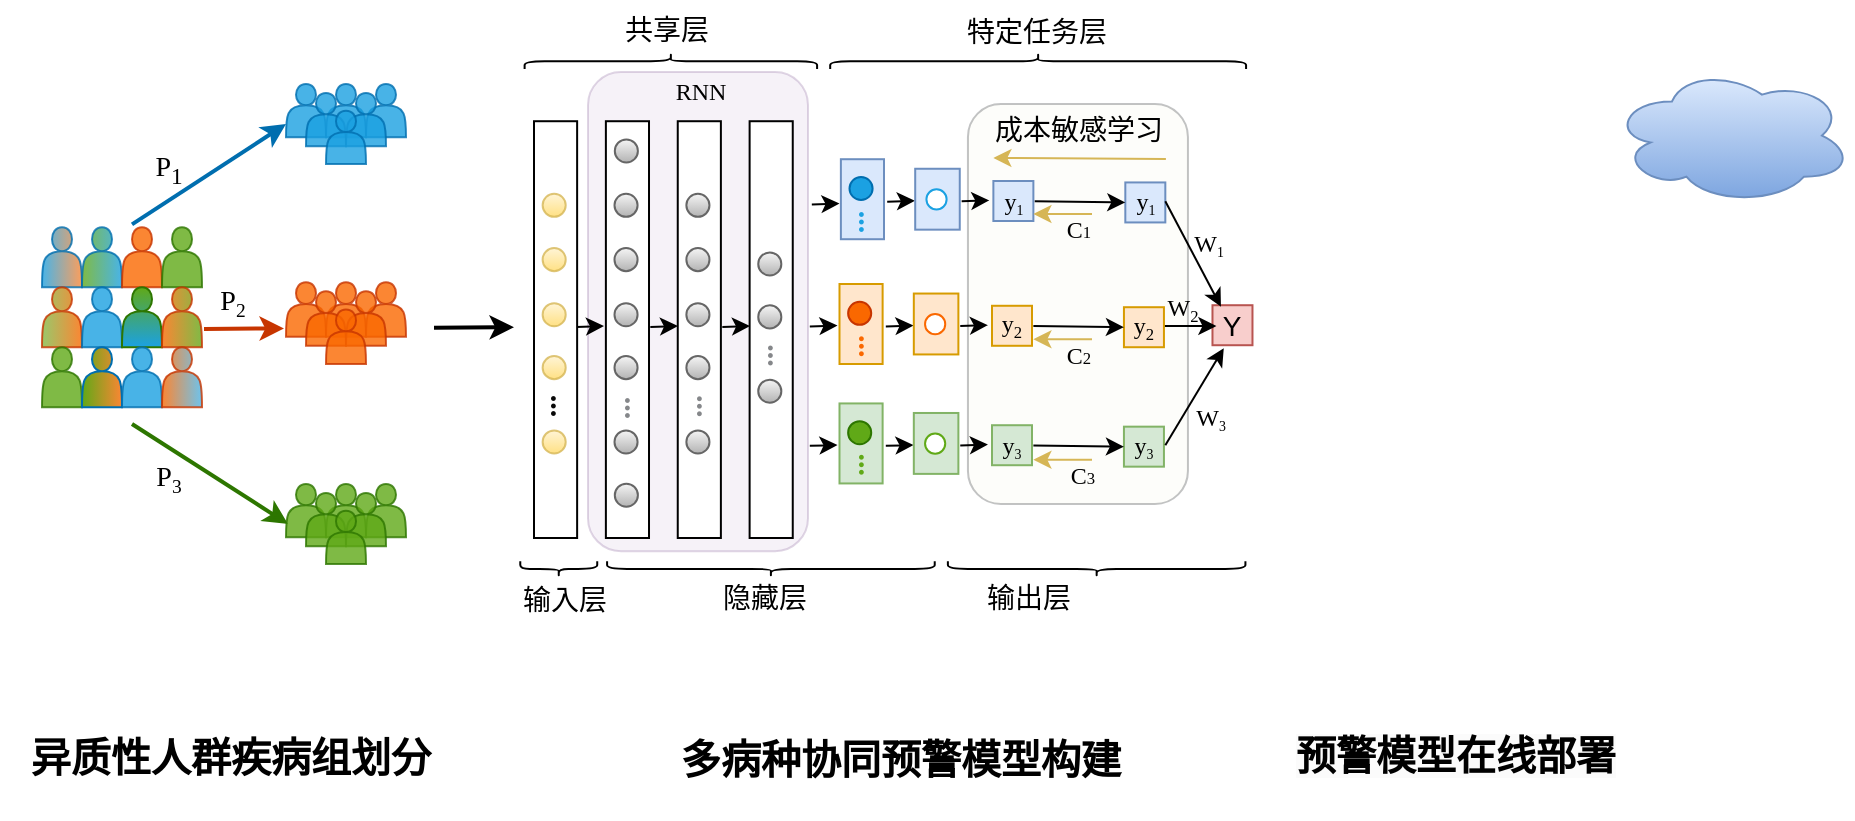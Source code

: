 <mxfile version="24.7.10">
  <diagram name="第 1 页" id="YTj-ouMBXCMW4iAn0mXQ">
    <mxGraphModel dx="1006" dy="709" grid="1" gridSize="10" guides="1" tooltips="1" connect="1" arrows="1" fold="1" page="1" pageScale="1" pageWidth="1169" pageHeight="827" math="0" shadow="0">
      <root>
        <mxCell id="0" />
        <mxCell id="1" parent="0" />
        <mxCell id="hWDj6rnSfcaq-5pzCuS0-516" value="" style="rounded=1;whiteSpace=wrap;html=1;gradientDirection=radial;opacity=30;fillStyle=solid;container=0;fillColor=#f9f7ed;strokeColor=#36393d;" vertex="1" parent="1">
          <mxGeometry x="537.97" y="210" width="110" height="200" as="geometry" />
        </mxCell>
        <mxCell id="hWDj6rnSfcaq-5pzCuS0-5" value="" style="rounded=1;whiteSpace=wrap;html=1;gradientDirection=radial;opacity=30;fillStyle=solid;fillColor=#e1d5e7;strokeColor=#9673a6;container=0;" vertex="1" parent="1">
          <mxGeometry x="348" y="194" width="110" height="239.61" as="geometry" />
        </mxCell>
        <mxCell id="hWDj6rnSfcaq-5pzCuS0-7" value="&lt;font face=&quot;宋体&quot;&gt;&lt;span style=&quot;font-size: 20px;&quot;&gt;&lt;b&gt;异质性人群疾病组划分&lt;/b&gt;&lt;/span&gt;&lt;/font&gt;" style="text;html=1;align=center;verticalAlign=middle;resizable=0;points=[];autosize=1;strokeColor=none;fillColor=none;" vertex="1" parent="1">
          <mxGeometry x="54" y="516" width="230" height="40" as="geometry" />
        </mxCell>
        <mxCell id="hWDj6rnSfcaq-5pzCuS0-9" value="&lt;font face=&quot;宋体&quot;&gt;&lt;span style=&quot;font-size: 20px;&quot;&gt;&lt;b&gt;多病种协同预警模型构建&lt;/b&gt;&lt;/span&gt;&lt;/font&gt;" style="text;html=1;align=center;verticalAlign=middle;resizable=0;points=[];autosize=1;strokeColor=none;fillColor=none;" vertex="1" parent="1">
          <mxGeometry x="378.5" y="516.84" width="250" height="40" as="geometry" />
        </mxCell>
        <mxCell id="hWDj6rnSfcaq-5pzCuS0-82" value="&lt;span style=&quot;font-size: 14px;&quot;&gt;&lt;font face=&quot;宋体&quot;&gt;输入层&lt;/font&gt;&lt;/span&gt;" style="text;html=1;align=center;verticalAlign=middle;resizable=0;points=[];autosize=1;strokeColor=none;fillColor=none;container=0;" vertex="1" parent="1">
          <mxGeometry x="301" y="443.39" width="70" height="30" as="geometry" />
        </mxCell>
        <mxCell id="hWDj6rnSfcaq-5pzCuS0-83" value="&lt;font face=&quot;宋体&quot; style=&quot;font-size: 14px;&quot;&gt;隐藏层&lt;/font&gt;" style="text;html=1;align=center;verticalAlign=middle;resizable=0;points=[];autosize=1;strokeColor=none;fillColor=none;container=0;" vertex="1" parent="1">
          <mxGeometry x="401" y="443.39" width="70" height="30" as="geometry" />
        </mxCell>
        <mxCell id="hWDj6rnSfcaq-5pzCuS0-84" value="&lt;font face=&quot;宋体&quot; style=&quot;font-size: 14px;&quot;&gt;输出层&lt;/font&gt;" style="text;html=1;align=center;verticalAlign=middle;resizable=0;points=[];autosize=1;strokeColor=none;fillColor=none;container=0;" vertex="1" parent="1">
          <mxGeometry x="533.12" y="442.61" width="70" height="30" as="geometry" />
        </mxCell>
        <mxCell id="hWDj6rnSfcaq-5pzCuS0-85" value="" style="shape=curlyBracket;whiteSpace=wrap;html=1;rounded=1;flipH=1;labelPosition=right;verticalLabelPosition=middle;align=left;verticalAlign=middle;rotation=90;container=0;" vertex="1" parent="1">
          <mxGeometry x="329.53" y="423.21" width="7.69" height="38.48" as="geometry" />
        </mxCell>
        <mxCell id="hWDj6rnSfcaq-5pzCuS0-86" value="" style="shape=curlyBracket;whiteSpace=wrap;html=1;rounded=1;flipH=1;labelPosition=right;verticalLabelPosition=middle;align=left;verticalAlign=middle;rotation=90;container=0;" vertex="1" parent="1">
          <mxGeometry x="435.61" y="360.53" width="7.69" height="163.82" as="geometry" />
        </mxCell>
        <mxCell id="hWDj6rnSfcaq-5pzCuS0-87" value="" style="shape=curlyBracket;whiteSpace=wrap;html=1;rounded=1;flipH=1;labelPosition=right;verticalLabelPosition=middle;align=left;verticalAlign=middle;rotation=90;container=0;" vertex="1" parent="1">
          <mxGeometry x="598.48" y="368.07" width="7.69" height="148.77" as="geometry" />
        </mxCell>
        <mxCell id="hWDj6rnSfcaq-5pzCuS0-88" value="" style="shape=curlyBracket;whiteSpace=wrap;html=1;rounded=1;flipH=1;labelPosition=right;verticalLabelPosition=middle;align=left;verticalAlign=middle;rotation=-90;container=0;" vertex="1" parent="1">
          <mxGeometry x="385.58" y="115.49" width="7.69" height="146.24" as="geometry" />
        </mxCell>
        <mxCell id="hWDj6rnSfcaq-5pzCuS0-89" value="&lt;font face=&quot;宋体&quot; style=&quot;font-size: 14px;&quot;&gt;共享层&lt;/font&gt;" style="text;html=1;align=center;verticalAlign=middle;resizable=0;points=[];autosize=1;strokeColor=none;fillColor=none;container=0;" vertex="1" parent="1">
          <mxGeometry x="352.15" y="158.61" width="70" height="30" as="geometry" />
        </mxCell>
        <mxCell id="hWDj6rnSfcaq-5pzCuS0-90" value="" style="shape=curlyBracket;whiteSpace=wrap;html=1;rounded=1;flipH=1;labelPosition=right;verticalLabelPosition=middle;align=left;verticalAlign=middle;rotation=-90;container=0;" vertex="1" parent="1">
          <mxGeometry x="569.22" y="84.64" width="7.69" height="207.94" as="geometry" />
        </mxCell>
        <mxCell id="hWDj6rnSfcaq-5pzCuS0-91" value="&lt;span style=&quot;font-size: 14px;&quot;&gt;&lt;font face=&quot;宋体&quot;&gt;特定任务层&lt;/font&gt;&lt;/span&gt;" style="text;html=1;align=center;verticalAlign=middle;resizable=0;points=[];autosize=1;strokeColor=none;fillColor=none;container=0;" vertex="1" parent="1">
          <mxGeometry x="527" y="158.61" width="90" height="30" as="geometry" />
        </mxCell>
        <mxCell id="hWDj6rnSfcaq-5pzCuS0-92" value="" style="endArrow=classic;html=1;rounded=0;" edge="1" parent="1">
          <mxGeometry width="50" height="50" relative="1" as="geometry">
            <mxPoint x="379.16" y="321.44" as="sourcePoint" />
            <mxPoint x="393" y="321" as="targetPoint" />
          </mxGeometry>
        </mxCell>
        <mxCell id="hWDj6rnSfcaq-5pzCuS0-93" value="" style="endArrow=classic;html=1;rounded=0;" edge="1" parent="1">
          <mxGeometry width="50" height="50" relative="1" as="geometry">
            <mxPoint x="415.16" y="321.44" as="sourcePoint" />
            <mxPoint x="429" y="321" as="targetPoint" />
          </mxGeometry>
        </mxCell>
        <mxCell id="hWDj6rnSfcaq-5pzCuS0-94" value="" style="endArrow=classic;html=1;rounded=0;" edge="1" parent="1">
          <mxGeometry width="50" height="50" relative="1" as="geometry">
            <mxPoint x="458.91" y="321.21" as="sourcePoint" />
            <mxPoint x="472.75" y="320.77" as="targetPoint" />
          </mxGeometry>
        </mxCell>
        <mxCell id="hWDj6rnSfcaq-5pzCuS0-95" value="" style="endArrow=classic;html=1;rounded=0;" edge="1" parent="1">
          <mxGeometry width="50" height="50" relative="1" as="geometry">
            <mxPoint x="496.91" y="321.21" as="sourcePoint" />
            <mxPoint x="510.75" y="320.77" as="targetPoint" />
          </mxGeometry>
        </mxCell>
        <mxCell id="hWDj6rnSfcaq-5pzCuS0-96" value="" style="endArrow=classic;html=1;rounded=0;fontStyle=1" edge="1" parent="1">
          <mxGeometry width="50" height="50" relative="1" as="geometry">
            <mxPoint x="534.13" y="321.02" as="sourcePoint" />
            <mxPoint x="547.97" y="320.58" as="targetPoint" />
          </mxGeometry>
        </mxCell>
        <mxCell id="hWDj6rnSfcaq-5pzCuS0-97" value="Y" style="rounded=0;whiteSpace=wrap;html=1;fillColor=#f8cecc;strokeColor=#b85450;fontSize=14;container=0;" vertex="1" parent="1">
          <mxGeometry x="660.24" y="310.61" width="20" height="20" as="geometry" />
        </mxCell>
        <mxCell id="hWDj6rnSfcaq-5pzCuS0-98" style="edgeStyle=orthogonalEdgeStyle;rounded=0;orthogonalLoop=1;jettySize=auto;html=1;exitX=1;exitY=0.5;exitDx=0;exitDy=0;entryX=0;entryY=0.5;entryDx=0;entryDy=0;" edge="1" parent="1">
          <mxGeometry relative="1" as="geometry">
            <mxPoint x="632.97" y="320.993" as="sourcePoint" />
            <mxPoint x="662.24" y="321.61" as="targetPoint" />
          </mxGeometry>
        </mxCell>
        <mxCell id="hWDj6rnSfcaq-5pzCuS0-99" value="&lt;font face=&quot;Times New Roman&quot;&gt;W&lt;span style=&quot;font-size: 10px;&quot;&gt;&lt;sub&gt;2&lt;/sub&gt;&lt;/span&gt;&lt;/font&gt;" style="text;html=1;align=center;verticalAlign=middle;resizable=0;points=[];autosize=1;strokeColor=none;fillColor=none;container=0;" vertex="1" parent="1">
          <mxGeometry x="625.24" y="297.61" width="40" height="30" as="geometry" />
        </mxCell>
        <mxCell id="hWDj6rnSfcaq-5pzCuS0-100" value="" style="shape=actor;whiteSpace=wrap;html=1;fillColor=#1ba1e2;strokeColor=#006EAF;fontColor=#ffffff;opacity=80;gradientColor=#fb8633;gradientDirection=east;" vertex="1" parent="1">
          <mxGeometry x="75" y="271.61" width="20" height="30" as="geometry" />
        </mxCell>
        <mxCell id="hWDj6rnSfcaq-5pzCuS0-101" value="" style="shape=actor;whiteSpace=wrap;html=1;fillColor=#fa6800;strokeColor=#C73500;fontColor=#000000;opacity=80;gradientColor=#80ba45;gradientDirection=west;" vertex="1" parent="1">
          <mxGeometry x="75" y="301.61" width="20" height="30" as="geometry" />
        </mxCell>
        <mxCell id="hWDj6rnSfcaq-5pzCuS0-102" value="" style="shape=actor;whiteSpace=wrap;html=1;fillColor=#60a917;strokeColor=#2D7600;fontColor=#ffffff;opacity=80;" vertex="1" parent="1">
          <mxGeometry x="75" y="331.61" width="20" height="30" as="geometry" />
        </mxCell>
        <mxCell id="hWDj6rnSfcaq-5pzCuS0-103" value="" style="shape=actor;whiteSpace=wrap;html=1;fillColor=#60a917;strokeColor=#006EAF;fontColor=#ffffff;opacity=80;gradientColor=#1ba1e2;gradientDirection=east;" vertex="1" parent="1">
          <mxGeometry x="95" y="271.61" width="20" height="30" as="geometry" />
        </mxCell>
        <mxCell id="hWDj6rnSfcaq-5pzCuS0-104" value="" style="shape=actor;whiteSpace=wrap;html=1;fillColor=#fa6800;strokeColor=#C73500;fontColor=#000000;opacity=80;" vertex="1" parent="1">
          <mxGeometry x="115" y="271.61" width="20" height="30" as="geometry" />
        </mxCell>
        <mxCell id="hWDj6rnSfcaq-5pzCuS0-105" value="" style="shape=actor;whiteSpace=wrap;html=1;fillColor=#1ba1e2;strokeColor=#006EAF;fontColor=#ffffff;opacity=80;" vertex="1" parent="1">
          <mxGeometry x="95" y="301.61" width="20" height="30" as="geometry" />
        </mxCell>
        <mxCell id="hWDj6rnSfcaq-5pzCuS0-106" value="" style="shape=actor;whiteSpace=wrap;html=1;fillColor=#60a917;strokeColor=#2D7600;fontColor=#ffffff;gradientColor=#1ba1e2;" vertex="1" parent="1">
          <mxGeometry x="115" y="301.61" width="20" height="30" as="geometry" />
        </mxCell>
        <mxCell id="hWDj6rnSfcaq-5pzCuS0-107" value="" style="shape=actor;whiteSpace=wrap;html=1;fillColor=#fb8633;strokeColor=#006EAF;fontColor=#ffffff;gradientColor=#60a917;gradientDirection=west;" vertex="1" parent="1">
          <mxGeometry x="95" y="331.61" width="20" height="30" as="geometry" />
        </mxCell>
        <mxCell id="hWDj6rnSfcaq-5pzCuS0-108" value="" style="shape=actor;whiteSpace=wrap;html=1;fillColor=#1ba1e2;strokeColor=#006EAF;fontColor=#ffffff;opacity=80;" vertex="1" parent="1">
          <mxGeometry x="115" y="331.61" width="20" height="30" as="geometry" />
        </mxCell>
        <mxCell id="hWDj6rnSfcaq-5pzCuS0-109" value="" style="shape=actor;whiteSpace=wrap;html=1;fillColor=#60a917;strokeColor=#2D7600;fontColor=#ffffff;opacity=80;" vertex="1" parent="1">
          <mxGeometry x="135" y="271.61" width="20" height="30" as="geometry" />
        </mxCell>
        <mxCell id="hWDj6rnSfcaq-5pzCuS0-110" value="" style="shape=actor;whiteSpace=wrap;html=1;fillColor=#fa6800;strokeColor=#C73500;fontColor=#000000;opacity=80;gradientColor=#60a917;gradientDirection=east;" vertex="1" parent="1">
          <mxGeometry x="135" y="301.61" width="20" height="30" as="geometry" />
        </mxCell>
        <mxCell id="hWDj6rnSfcaq-5pzCuS0-111" value="" style="shape=actor;whiteSpace=wrap;html=1;fillColor=#fa6800;strokeColor=#C73500;fontColor=#000000;opacity=80;gradientColor=#49b4e8;gradientDirection=east;" vertex="1" parent="1">
          <mxGeometry x="135" y="331.61" width="20" height="30" as="geometry" />
        </mxCell>
        <mxCell id="hWDj6rnSfcaq-5pzCuS0-112" value="" style="endArrow=classic;html=1;rounded=0;fillColor=#1ba1e2;strokeColor=#006EAF;strokeWidth=2;entryX=0;entryY=0.75;entryDx=0;entryDy=0;" edge="1" parent="1" target="hWDj6rnSfcaq-5pzCuS0-122">
          <mxGeometry width="50" height="50" relative="1" as="geometry">
            <mxPoint x="120" y="270.22" as="sourcePoint" />
            <mxPoint x="180" y="232.61" as="targetPoint" />
          </mxGeometry>
        </mxCell>
        <mxCell id="hWDj6rnSfcaq-5pzCuS0-113" value="" style="endArrow=classic;html=1;rounded=0;fillColor=#60a917;strokeColor=#2D7600;strokeWidth=2;fontSize=14;" edge="1" parent="1">
          <mxGeometry width="50" height="50" relative="1" as="geometry">
            <mxPoint x="120" y="370" as="sourcePoint" />
            <mxPoint x="198" y="420" as="targetPoint" />
          </mxGeometry>
        </mxCell>
        <mxCell id="hWDj6rnSfcaq-5pzCuS0-114" value="" style="group" vertex="1" connectable="0" parent="1">
          <mxGeometry x="197" y="299.11" width="60" height="40.89" as="geometry" />
        </mxCell>
        <mxCell id="hWDj6rnSfcaq-5pzCuS0-115" value="" style="shape=actor;whiteSpace=wrap;html=1;fillColor=#fa6800;strokeColor=#C73500;fontColor=#000000;opacity=80;" vertex="1" parent="hWDj6rnSfcaq-5pzCuS0-114">
          <mxGeometry width="20" height="27.26" as="geometry" />
        </mxCell>
        <mxCell id="hWDj6rnSfcaq-5pzCuS0-116" value="" style="shape=actor;whiteSpace=wrap;html=1;fillColor=#fa6800;strokeColor=#C73500;fontColor=#000000;opacity=80;" vertex="1" parent="hWDj6rnSfcaq-5pzCuS0-114">
          <mxGeometry x="20" width="20" height="27.26" as="geometry" />
        </mxCell>
        <mxCell id="hWDj6rnSfcaq-5pzCuS0-117" value="" style="shape=actor;whiteSpace=wrap;html=1;fillColor=#fa6800;strokeColor=#C73500;fontColor=#000000;opacity=80;" vertex="1" parent="hWDj6rnSfcaq-5pzCuS0-114">
          <mxGeometry x="10" y="4.543" width="20" height="27.26" as="geometry" />
        </mxCell>
        <mxCell id="hWDj6rnSfcaq-5pzCuS0-118" value="" style="shape=actor;whiteSpace=wrap;html=1;fillColor=#fa6800;strokeColor=#C73500;fontColor=#000000;opacity=80;" vertex="1" parent="hWDj6rnSfcaq-5pzCuS0-114">
          <mxGeometry x="40" width="20" height="27.26" as="geometry" />
        </mxCell>
        <mxCell id="hWDj6rnSfcaq-5pzCuS0-119" value="" style="shape=actor;whiteSpace=wrap;html=1;fillColor=#fa6800;strokeColor=#C73500;fontColor=#000000;opacity=80;" vertex="1" parent="hWDj6rnSfcaq-5pzCuS0-114">
          <mxGeometry x="30" y="4.543" width="20" height="27.26" as="geometry" />
        </mxCell>
        <mxCell id="hWDj6rnSfcaq-5pzCuS0-120" value="" style="shape=actor;whiteSpace=wrap;html=1;fillColor=#fa6800;strokeColor=#C73500;fontColor=#000000;opacity=80;" vertex="1" parent="hWDj6rnSfcaq-5pzCuS0-114">
          <mxGeometry x="20" y="13.63" width="20" height="27.26" as="geometry" />
        </mxCell>
        <mxCell id="hWDj6rnSfcaq-5pzCuS0-121" value="" style="group" vertex="1" connectable="0" parent="1">
          <mxGeometry x="197" y="200" width="60" height="40" as="geometry" />
        </mxCell>
        <mxCell id="hWDj6rnSfcaq-5pzCuS0-122" value="" style="shape=actor;whiteSpace=wrap;html=1;fillColor=#1ba1e2;strokeColor=#006EAF;fontColor=#ffffff;opacity=80;" vertex="1" parent="hWDj6rnSfcaq-5pzCuS0-121">
          <mxGeometry width="20" height="26.667" as="geometry" />
        </mxCell>
        <mxCell id="hWDj6rnSfcaq-5pzCuS0-123" value="" style="shape=actor;whiteSpace=wrap;html=1;fillColor=#1ba1e2;strokeColor=#006EAF;fontColor=#ffffff;opacity=80;" vertex="1" parent="hWDj6rnSfcaq-5pzCuS0-121">
          <mxGeometry x="20" width="20" height="26.667" as="geometry" />
        </mxCell>
        <mxCell id="hWDj6rnSfcaq-5pzCuS0-124" value="" style="shape=actor;whiteSpace=wrap;html=1;fillColor=#1ba1e2;strokeColor=#006EAF;fontColor=#ffffff;opacity=80;" vertex="1" parent="hWDj6rnSfcaq-5pzCuS0-121">
          <mxGeometry x="10" y="4.444" width="20" height="26.667" as="geometry" />
        </mxCell>
        <mxCell id="hWDj6rnSfcaq-5pzCuS0-125" value="" style="shape=actor;whiteSpace=wrap;html=1;fillColor=#1ba1e2;strokeColor=#006EAF;fontColor=#ffffff;opacity=80;" vertex="1" parent="hWDj6rnSfcaq-5pzCuS0-121">
          <mxGeometry x="40" width="20" height="26.667" as="geometry" />
        </mxCell>
        <mxCell id="hWDj6rnSfcaq-5pzCuS0-126" value="" style="shape=actor;whiteSpace=wrap;html=1;fillColor=#1ba1e2;strokeColor=#006EAF;fontColor=#ffffff;opacity=80;" vertex="1" parent="hWDj6rnSfcaq-5pzCuS0-121">
          <mxGeometry x="30" y="4.444" width="20" height="26.667" as="geometry" />
        </mxCell>
        <mxCell id="hWDj6rnSfcaq-5pzCuS0-127" value="" style="shape=actor;whiteSpace=wrap;html=1;fillColor=#1ba1e2;strokeColor=#006EAF;fontColor=#ffffff;opacity=80;" vertex="1" parent="hWDj6rnSfcaq-5pzCuS0-121">
          <mxGeometry x="20" y="13.333" width="20" height="26.667" as="geometry" />
        </mxCell>
        <mxCell id="hWDj6rnSfcaq-5pzCuS0-128" value="" style="group" vertex="1" connectable="0" parent="1">
          <mxGeometry x="197" y="400" width="60" height="40" as="geometry" />
        </mxCell>
        <mxCell id="hWDj6rnSfcaq-5pzCuS0-129" value="" style="shape=actor;whiteSpace=wrap;html=1;fillColor=#60a917;strokeColor=#2D7600;fontColor=#ffffff;opacity=80;" vertex="1" parent="hWDj6rnSfcaq-5pzCuS0-128">
          <mxGeometry width="20" height="26.667" as="geometry" />
        </mxCell>
        <mxCell id="hWDj6rnSfcaq-5pzCuS0-130" value="" style="shape=actor;whiteSpace=wrap;html=1;fillColor=#60a917;strokeColor=#2D7600;fontColor=#ffffff;opacity=80;" vertex="1" parent="hWDj6rnSfcaq-5pzCuS0-128">
          <mxGeometry x="20" width="20" height="26.667" as="geometry" />
        </mxCell>
        <mxCell id="hWDj6rnSfcaq-5pzCuS0-131" value="" style="shape=actor;whiteSpace=wrap;html=1;fillColor=#60a917;strokeColor=#2D7600;fontColor=#ffffff;opacity=80;" vertex="1" parent="hWDj6rnSfcaq-5pzCuS0-128">
          <mxGeometry x="10" y="4.444" width="20" height="26.667" as="geometry" />
        </mxCell>
        <mxCell id="hWDj6rnSfcaq-5pzCuS0-132" value="" style="shape=actor;whiteSpace=wrap;html=1;fillColor=#60a917;strokeColor=#2D7600;fontColor=#ffffff;opacity=80;" vertex="1" parent="hWDj6rnSfcaq-5pzCuS0-128">
          <mxGeometry x="40" width="20" height="26.667" as="geometry" />
        </mxCell>
        <mxCell id="hWDj6rnSfcaq-5pzCuS0-133" value="" style="shape=actor;whiteSpace=wrap;html=1;fillColor=#60a917;strokeColor=#2D7600;fontColor=#ffffff;opacity=80;" vertex="1" parent="hWDj6rnSfcaq-5pzCuS0-128">
          <mxGeometry x="30" y="4.444" width="20" height="26.667" as="geometry" />
        </mxCell>
        <mxCell id="hWDj6rnSfcaq-5pzCuS0-134" value="" style="shape=actor;whiteSpace=wrap;html=1;fillColor=#60a917;strokeColor=#2D7600;fontColor=#ffffff;opacity=80;" vertex="1" parent="hWDj6rnSfcaq-5pzCuS0-128">
          <mxGeometry x="20" y="13.333" width="20" height="26.667" as="geometry" />
        </mxCell>
        <mxCell id="hWDj6rnSfcaq-5pzCuS0-135" value="" style="rounded=0;whiteSpace=wrap;html=1;container=0;" vertex="1" parent="1">
          <mxGeometry x="356.938" y="218.61" width="21.563" height="208.39" as="geometry" />
        </mxCell>
        <mxCell id="hWDj6rnSfcaq-5pzCuS0-136" value="" style="ellipse;whiteSpace=wrap;html=1;aspect=fixed;fillColor=#f5f5f5;strokeColor=#666666;container=0;gradientColor=#b3b3b3;" vertex="1" parent="1">
          <mxGeometry x="361.25" y="254.87" width="11.543" height="11.543" as="geometry" />
        </mxCell>
        <mxCell id="hWDj6rnSfcaq-5pzCuS0-137" value="" style="ellipse;whiteSpace=wrap;html=1;aspect=fixed;fillColor=#f5f5f5;strokeColor=#666666;container=0;gradientColor=#b3b3b3;" vertex="1" parent="1">
          <mxGeometry x="361.25" y="282.051" width="11.543" height="11.543" as="geometry" />
        </mxCell>
        <mxCell id="hWDj6rnSfcaq-5pzCuS0-138" value="" style="ellipse;whiteSpace=wrap;html=1;aspect=fixed;fillColor=#f5f5f5;strokeColor=#666666;container=0;gradientColor=#b3b3b3;" vertex="1" parent="1">
          <mxGeometry x="361.25" y="309.586" width="11.543" height="11.543" as="geometry" />
        </mxCell>
        <mxCell id="hWDj6rnSfcaq-5pzCuS0-139" value="" style="ellipse;whiteSpace=wrap;html=1;aspect=fixed;fillColor=#f5f5f5;strokeColor=#666666;container=0;gradientColor=#b3b3b3;" vertex="1" parent="1">
          <mxGeometry x="361.25" y="336.042" width="11.543" height="11.543" as="geometry" />
        </mxCell>
        <mxCell id="hWDj6rnSfcaq-5pzCuS0-140" value="" style="ellipse;whiteSpace=wrap;html=1;aspect=fixed;fillColor=#f5f5f5;strokeColor=#666666;container=0;gradientColor=#b3b3b3;" vertex="1" parent="1">
          <mxGeometry x="361.25" y="373.19" width="11.543" height="11.543" as="geometry" />
        </mxCell>
        <mxCell id="hWDj6rnSfcaq-5pzCuS0-141" value="&lt;b&gt;&lt;font color=&quot;#85878a&quot; style=&quot;font-size: 15px;&quot; face=&quot;Times New Roman&quot;&gt;...&lt;/font&gt;&lt;/b&gt;" style="text;html=1;align=center;verticalAlign=middle;resizable=0;points=[];autosize=1;strokeColor=none;fillColor=none;rotation=90;container=0;" vertex="1" parent="1">
          <mxGeometry x="357.531" y="346.08" width="30" height="30" as="geometry" />
        </mxCell>
        <mxCell id="hWDj6rnSfcaq-5pzCuS0-142" value="" style="ellipse;whiteSpace=wrap;html=1;aspect=fixed;fillColor=#f5f5f5;strokeColor=#666666;container=0;gradientColor=#b3b3b3;" vertex="1" parent="1">
          <mxGeometry x="361.401" y="399.819" width="11.543" height="11.543" as="geometry" />
        </mxCell>
        <mxCell id="hWDj6rnSfcaq-5pzCuS0-143" value="" style="ellipse;whiteSpace=wrap;html=1;aspect=fixed;fillColor=#f5f5f5;strokeColor=#666666;container=0;gradientColor=#b3b3b3;" vertex="1" parent="1">
          <mxGeometry x="361.401" y="227.689" width="11.543" height="11.543" as="geometry" />
        </mxCell>
        <mxCell id="hWDj6rnSfcaq-5pzCuS0-144" value="" style="rounded=0;whiteSpace=wrap;html=1;container=0;" vertex="1" parent="1">
          <mxGeometry x="392.875" y="218.61" width="21.563" height="208.39" as="geometry" />
        </mxCell>
        <mxCell id="hWDj6rnSfcaq-5pzCuS0-145" value="" style="ellipse;whiteSpace=wrap;html=1;aspect=fixed;fillColor=#f5f5f5;strokeColor=#666666;container=0;gradientColor=#b3b3b3;" vertex="1" parent="1">
          <mxGeometry x="397.188" y="254.87" width="11.543" height="11.543" as="geometry" />
        </mxCell>
        <mxCell id="hWDj6rnSfcaq-5pzCuS0-146" value="" style="ellipse;whiteSpace=wrap;html=1;aspect=fixed;fillColor=#f5f5f5;strokeColor=#666666;container=0;gradientColor=#b3b3b3;" vertex="1" parent="1">
          <mxGeometry x="397.188" y="282.051" width="11.543" height="11.543" as="geometry" />
        </mxCell>
        <mxCell id="hWDj6rnSfcaq-5pzCuS0-147" value="" style="ellipse;whiteSpace=wrap;html=1;aspect=fixed;fillColor=#f5f5f5;strokeColor=#666666;container=0;gradientColor=#b3b3b3;" vertex="1" parent="1">
          <mxGeometry x="397.188" y="309.586" width="11.543" height="11.543" as="geometry" />
        </mxCell>
        <mxCell id="hWDj6rnSfcaq-5pzCuS0-148" value="" style="ellipse;whiteSpace=wrap;html=1;aspect=fixed;fillColor=#f5f5f5;strokeColor=#666666;container=0;gradientColor=#b3b3b3;" vertex="1" parent="1">
          <mxGeometry x="397.188" y="336.042" width="11.543" height="11.543" as="geometry" />
        </mxCell>
        <mxCell id="hWDj6rnSfcaq-5pzCuS0-149" value="" style="ellipse;whiteSpace=wrap;html=1;aspect=fixed;fillColor=#f5f5f5;strokeColor=#666666;container=0;gradientColor=#b3b3b3;" vertex="1" parent="1">
          <mxGeometry x="397.188" y="373.19" width="11.543" height="11.543" as="geometry" />
        </mxCell>
        <mxCell id="hWDj6rnSfcaq-5pzCuS0-150" value="&lt;b&gt;&lt;font color=&quot;#85878a&quot; style=&quot;font-size: 15px;&quot; face=&quot;Times New Roman&quot;&gt;...&lt;/font&gt;&lt;/b&gt;" style="text;html=1;align=center;verticalAlign=middle;resizable=0;points=[];autosize=1;strokeColor=none;fillColor=none;rotation=90;container=0;" vertex="1" parent="1">
          <mxGeometry x="393.469" y="346.08" width="30" height="30" as="geometry" />
        </mxCell>
        <mxCell id="hWDj6rnSfcaq-5pzCuS0-151" value="" style="rounded=0;whiteSpace=wrap;html=1;container=0;" vertex="1" parent="1">
          <mxGeometry x="428.812" y="218.61" width="21.563" height="208.39" as="geometry" />
        </mxCell>
        <mxCell id="hWDj6rnSfcaq-5pzCuS0-152" value="" style="ellipse;whiteSpace=wrap;html=1;aspect=fixed;fillColor=#f5f5f5;strokeColor=#666666;container=0;gradientColor=#b3b3b3;" vertex="1" parent="1">
          <mxGeometry x="433.125" y="284.217" width="11.543" height="11.543" as="geometry" />
        </mxCell>
        <mxCell id="hWDj6rnSfcaq-5pzCuS0-153" value="" style="ellipse;whiteSpace=wrap;html=1;aspect=fixed;fillColor=#f5f5f5;strokeColor=#666666;container=0;gradientColor=#b3b3b3;" vertex="1" parent="1">
          <mxGeometry x="433.125" y="310.673" width="11.543" height="11.543" as="geometry" />
        </mxCell>
        <mxCell id="hWDj6rnSfcaq-5pzCuS0-154" value="" style="ellipse;whiteSpace=wrap;html=1;aspect=fixed;fillColor=#f5f5f5;strokeColor=#666666;container=0;gradientColor=#b3b3b3;" vertex="1" parent="1">
          <mxGeometry x="433.125" y="347.821" width="11.543" height="11.543" as="geometry" />
        </mxCell>
        <mxCell id="hWDj6rnSfcaq-5pzCuS0-155" value="&lt;b&gt;&lt;font color=&quot;#85878a&quot; style=&quot;font-size: 15px;&quot; face=&quot;Times New Roman&quot;&gt;...&lt;/font&gt;&lt;/b&gt;" style="text;html=1;align=center;verticalAlign=middle;resizable=0;points=[];autosize=1;strokeColor=none;fillColor=none;rotation=90;container=0;" vertex="1" parent="1">
          <mxGeometry x="429.406" y="320.711" width="30" height="30" as="geometry" />
        </mxCell>
        <mxCell id="hWDj6rnSfcaq-5pzCuS0-156" value="" style="endArrow=classic;html=1;rounded=0;" edge="1" parent="1">
          <mxGeometry width="50" height="50" relative="1" as="geometry">
            <mxPoint x="342.16" y="321.44" as="sourcePoint" />
            <mxPoint x="356" y="321" as="targetPoint" />
          </mxGeometry>
        </mxCell>
        <mxCell id="hWDj6rnSfcaq-5pzCuS0-157" value="" style="endArrow=classic;html=1;rounded=0;" edge="1" parent="1">
          <mxGeometry width="50" height="50" relative="1" as="geometry">
            <mxPoint x="459.91" y="260.21" as="sourcePoint" />
            <mxPoint x="473.75" y="259.77" as="targetPoint" />
          </mxGeometry>
        </mxCell>
        <mxCell id="hWDj6rnSfcaq-5pzCuS0-158" value="&lt;font face=&quot;Times New Roman&quot;&gt;y&lt;span style=&quot;font-size: 10px;&quot;&gt;&lt;sub&gt;2&lt;/sub&gt;&lt;/span&gt;&lt;/font&gt;" style="rounded=0;whiteSpace=wrap;html=1;fillColor=#ffe6cc;strokeColor=#d79b00;container=0;" vertex="1" parent="1">
          <mxGeometry x="615.97" y="311.61" width="20" height="20" as="geometry" />
        </mxCell>
        <mxCell id="hWDj6rnSfcaq-5pzCuS0-159" value="" style="rounded=0;whiteSpace=wrap;html=1;fillColor=#ffe6cc;strokeColor=#d79b00;container=0;" vertex="1" parent="1">
          <mxGeometry x="473.75" y="300" width="21.56" height="40" as="geometry" />
        </mxCell>
        <mxCell id="hWDj6rnSfcaq-5pzCuS0-160" value="" style="ellipse;whiteSpace=wrap;html=1;aspect=fixed;fillColor=#fa6800;strokeColor=#C73500;fontColor=#000000;container=0;" vertex="1" parent="1">
          <mxGeometry x="478.062" y="308.87" width="11.543" height="11.543" as="geometry" />
        </mxCell>
        <mxCell id="hWDj6rnSfcaq-5pzCuS0-161" value="&lt;b&gt;&lt;font color=&quot;#fa6800&quot; style=&quot;font-size: 15px;&quot; face=&quot;Times New Roman&quot;&gt;...&lt;/font&gt;&lt;/b&gt;" style="text;html=1;align=center;verticalAlign=middle;resizable=0;points=[];autosize=1;strokeColor=none;fillColor=none;rotation=90;container=0;" vertex="1" parent="1">
          <mxGeometry x="474.344" y="315.908" width="30" height="30" as="geometry" />
        </mxCell>
        <mxCell id="hWDj6rnSfcaq-5pzCuS0-162" value="" style="rounded=0;whiteSpace=wrap;html=1;fillColor=#ffe6cc;strokeColor=#d79b00;container=0;" vertex="1" parent="1">
          <mxGeometry x="510.908" y="304.771" width="22.281" height="30.452" as="geometry" />
        </mxCell>
        <mxCell id="hWDj6rnSfcaq-5pzCuS0-163" value="" style="ellipse;whiteSpace=wrap;html=1;aspect=fixed;strokeColor=#fa6800;container=0;" vertex="1" parent="1">
          <mxGeometry x="516.521" y="315.025" width="10.1" height="10.1" as="geometry" />
        </mxCell>
        <mxCell id="hWDj6rnSfcaq-5pzCuS0-164" value="" style="rounded=0;whiteSpace=wrap;html=1;container=0;" vertex="1" parent="1">
          <mxGeometry x="321" y="218.61" width="21.563" height="208.39" as="geometry" />
        </mxCell>
        <mxCell id="hWDj6rnSfcaq-5pzCuS0-165" value="" style="ellipse;whiteSpace=wrap;html=1;aspect=fixed;fillColor=#fff2cc;strokeColor=#d6b656;container=0;gradientColor=#ffd966;opacity=80;" vertex="1" parent="1">
          <mxGeometry x="325.312" y="254.87" width="11.543" height="11.543" as="geometry" />
        </mxCell>
        <mxCell id="hWDj6rnSfcaq-5pzCuS0-166" value="" style="ellipse;whiteSpace=wrap;html=1;aspect=fixed;fillColor=#fff2cc;strokeColor=#d6b656;container=0;gradientColor=#ffd966;opacity=80;" vertex="1" parent="1">
          <mxGeometry x="325.312" y="282.051" width="11.543" height="11.543" as="geometry" />
        </mxCell>
        <mxCell id="hWDj6rnSfcaq-5pzCuS0-167" value="" style="ellipse;whiteSpace=wrap;html=1;aspect=fixed;fillColor=#fff2cc;strokeColor=#d6b656;container=0;gradientColor=#ffd966;opacity=80;" vertex="1" parent="1">
          <mxGeometry x="325.312" y="309.586" width="11.543" height="11.543" as="geometry" />
        </mxCell>
        <mxCell id="hWDj6rnSfcaq-5pzCuS0-168" value="" style="ellipse;whiteSpace=wrap;html=1;aspect=fixed;fillColor=#fff2cc;strokeColor=#d6b656;container=0;gradientColor=#ffd966;opacity=80;" vertex="1" parent="1">
          <mxGeometry x="325.312" y="336.042" width="11.543" height="11.543" as="geometry" />
        </mxCell>
        <mxCell id="hWDj6rnSfcaq-5pzCuS0-169" value="" style="ellipse;whiteSpace=wrap;html=1;aspect=fixed;fillColor=#fff2cc;strokeColor=#d6b656;container=0;gradientColor=#ffd966;opacity=80;" vertex="1" parent="1">
          <mxGeometry x="325.312" y="373.19" width="11.543" height="11.543" as="geometry" />
        </mxCell>
        <mxCell id="hWDj6rnSfcaq-5pzCuS0-170" value="&lt;b&gt;&lt;font color=&quot;#080808&quot; style=&quot;font-size: 15px;&quot; face=&quot;Times New Roman&quot;&gt;...&lt;/font&gt;&lt;/b&gt;" style="text;html=1;align=center;verticalAlign=middle;resizable=0;points=[];autosize=1;strokeColor=none;fillColor=none;rotation=90;container=0;" vertex="1" parent="1">
          <mxGeometry x="320.594" y="345.08" width="30" height="30" as="geometry" />
        </mxCell>
        <mxCell id="hWDj6rnSfcaq-5pzCuS0-171" value="&lt;font face=&quot;Times New Roman&quot;&gt;RNN&lt;/font&gt;" style="text;html=1;align=center;verticalAlign=middle;resizable=0;points=[];autosize=1;strokeColor=none;fillColor=none;" vertex="1" parent="1">
          <mxGeometry x="378.5" y="189" width="50" height="30" as="geometry" />
        </mxCell>
        <mxCell id="hWDj6rnSfcaq-5pzCuS0-175" value="" style="endArrow=classic;html=1;rounded=0;entryX=0;entryY=0.25;entryDx=0;entryDy=0;fillColor=#fa6800;strokeColor=#C73500;strokeWidth=2;" edge="1" parent="1">
          <mxGeometry width="50" height="50" relative="1" as="geometry">
            <mxPoint x="156" y="322.46" as="sourcePoint" />
            <mxPoint x="196" y="322.21" as="targetPoint" />
          </mxGeometry>
        </mxCell>
        <mxCell id="hWDj6rnSfcaq-5pzCuS0-176" value="" style="endArrow=classic;html=1;rounded=0;entryX=0;entryY=0.25;entryDx=0;entryDy=0;strokeWidth=2;" edge="1" parent="1">
          <mxGeometry width="50" height="50" relative="1" as="geometry">
            <mxPoint x="271" y="321.86" as="sourcePoint" />
            <mxPoint x="311" y="321.61" as="targetPoint" />
          </mxGeometry>
        </mxCell>
        <mxCell id="hWDj6rnSfcaq-5pzCuS0-177" value="&lt;font style=&quot;font-size: 14px;&quot; face=&quot;Times New Roman&quot;&gt;P&lt;sub&gt;1&lt;/sub&gt;&lt;/font&gt;" style="text;html=1;align=center;verticalAlign=middle;resizable=0;points=[];autosize=1;strokeColor=none;fillColor=none;" vertex="1" parent="1">
          <mxGeometry x="118" y="228" width="40" height="30" as="geometry" />
        </mxCell>
        <mxCell id="hWDj6rnSfcaq-5pzCuS0-178" value="&lt;font style=&quot;font-size: 14px;&quot; face=&quot;Times New Roman&quot;&gt;P&lt;/font&gt;&lt;font style=&quot;font-size: 11.667px;&quot; face=&quot;Times New Roman&quot;&gt;&lt;sub&gt;2&lt;/sub&gt;&lt;/font&gt;" style="text;html=1;align=center;verticalAlign=middle;resizable=0;points=[];autosize=1;strokeColor=none;fillColor=none;" vertex="1" parent="1">
          <mxGeometry x="150" y="294.15" width="40" height="30" as="geometry" />
        </mxCell>
        <mxCell id="hWDj6rnSfcaq-5pzCuS0-179" value="&lt;font style=&quot;font-size: 14px;&quot; face=&quot;Times New Roman&quot;&gt;P&lt;/font&gt;&lt;font style=&quot;font-size: 11.667px;&quot; face=&quot;Times New Roman&quot;&gt;&lt;sub&gt;3&lt;/sub&gt;&lt;/font&gt;" style="text;html=1;align=center;verticalAlign=middle;resizable=0;points=[];autosize=1;strokeColor=none;fillColor=none;" vertex="1" parent="1">
          <mxGeometry x="118" y="381.53" width="40" height="30" as="geometry" />
        </mxCell>
        <mxCell id="hWDj6rnSfcaq-5pzCuS0-180" value="" style="endArrow=classic;html=1;rounded=0;" edge="1" parent="1">
          <mxGeometry width="50" height="50" relative="1" as="geometry">
            <mxPoint x="458.91" y="380.93" as="sourcePoint" />
            <mxPoint x="472.75" y="380.49" as="targetPoint" />
          </mxGeometry>
        </mxCell>
        <mxCell id="hWDj6rnSfcaq-5pzCuS0-181" value="" style="endArrow=classic;html=1;rounded=0;" edge="1" parent="1">
          <mxGeometry width="50" height="50" relative="1" as="geometry">
            <mxPoint x="496.91" y="380.93" as="sourcePoint" />
            <mxPoint x="510.75" y="380.49" as="targetPoint" />
          </mxGeometry>
        </mxCell>
        <mxCell id="hWDj6rnSfcaq-5pzCuS0-182" value="" style="endArrow=classic;html=1;rounded=0;fontStyle=1" edge="1" parent="1">
          <mxGeometry width="50" height="50" relative="1" as="geometry">
            <mxPoint x="534.13" y="380.74" as="sourcePoint" />
            <mxPoint x="547.97" y="380.3" as="targetPoint" />
          </mxGeometry>
        </mxCell>
        <mxCell id="hWDj6rnSfcaq-5pzCuS0-183" value="&lt;font face=&quot;Times New Roman&quot;&gt;W&lt;span style=&quot;font-size: 8.333px;&quot;&gt;&lt;sub&gt;3&lt;/sub&gt;&lt;/span&gt;&lt;/font&gt;" style="text;html=1;align=center;verticalAlign=middle;resizable=0;points=[];autosize=1;strokeColor=none;fillColor=none;container=0;" vertex="1" parent="1">
          <mxGeometry x="638.96" y="351.53" width="40" height="30" as="geometry" />
        </mxCell>
        <mxCell id="hWDj6rnSfcaq-5pzCuS0-184" value="&lt;font face=&quot;Times New Roman&quot;&gt;y&lt;span style=&quot;font-size: 8.333px;&quot;&gt;&lt;sub&gt;3&lt;/sub&gt;&lt;/span&gt;&lt;/font&gt;" style="rounded=0;whiteSpace=wrap;html=1;fillColor=#d5e8d4;strokeColor=#82b366;container=0;" vertex="1" parent="1">
          <mxGeometry x="615.97" y="371.33" width="20" height="20" as="geometry" />
        </mxCell>
        <mxCell id="hWDj6rnSfcaq-5pzCuS0-185" value="" style="rounded=0;whiteSpace=wrap;html=1;fillColor=#d5e8d4;strokeColor=#82b366;container=0;" vertex="1" parent="1">
          <mxGeometry x="473.75" y="359.72" width="21.56" height="40" as="geometry" />
        </mxCell>
        <mxCell id="hWDj6rnSfcaq-5pzCuS0-186" value="" style="ellipse;whiteSpace=wrap;html=1;aspect=fixed;fillColor=#60a917;strokeColor=#2D7600;fontColor=#ffffff;container=0;" vertex="1" parent="1">
          <mxGeometry x="478.062" y="368.59" width="11.543" height="11.543" as="geometry" />
        </mxCell>
        <mxCell id="hWDj6rnSfcaq-5pzCuS0-187" value="" style="rounded=0;whiteSpace=wrap;html=1;fillColor=#d5e8d4;strokeColor=#82b366;container=0;" vertex="1" parent="1">
          <mxGeometry x="510.908" y="364.491" width="22.281" height="30.452" as="geometry" />
        </mxCell>
        <mxCell id="hWDj6rnSfcaq-5pzCuS0-188" value="" style="ellipse;whiteSpace=wrap;html=1;aspect=fixed;strokeColor=#60a917;container=0;" vertex="1" parent="1">
          <mxGeometry x="516.521" y="374.745" width="10.1" height="10.1" as="geometry" />
        </mxCell>
        <mxCell id="hWDj6rnSfcaq-5pzCuS0-189" value="&lt;b&gt;&lt;font color=&quot;#60a917&quot; style=&quot;font-size: 15px;&quot; face=&quot;Times New Roman&quot;&gt;...&lt;/font&gt;&lt;/b&gt;" style="text;html=1;align=center;verticalAlign=middle;resizable=0;points=[];autosize=1;strokeColor=none;fillColor=none;rotation=90;container=0;" vertex="1" parent="1">
          <mxGeometry x="474.344" y="375.208" width="30" height="30" as="geometry" />
        </mxCell>
        <mxCell id="hWDj6rnSfcaq-5pzCuS0-190" value="" style="endArrow=classic;html=1;rounded=0;" edge="1" parent="1">
          <mxGeometry width="50" height="50" relative="1" as="geometry">
            <mxPoint x="497.6" y="258.82" as="sourcePoint" />
            <mxPoint x="511.44" y="258.38" as="targetPoint" />
          </mxGeometry>
        </mxCell>
        <mxCell id="hWDj6rnSfcaq-5pzCuS0-191" value="" style="endArrow=classic;html=1;rounded=0;fontStyle=1" edge="1" parent="1">
          <mxGeometry width="50" height="50" relative="1" as="geometry">
            <mxPoint x="534.82" y="258.63" as="sourcePoint" />
            <mxPoint x="548.66" y="258.19" as="targetPoint" />
          </mxGeometry>
        </mxCell>
        <mxCell id="hWDj6rnSfcaq-5pzCuS0-192" value="&lt;font face=&quot;Times New Roman&quot;&gt;y&lt;span style=&quot;font-size: 8.333px;&quot;&gt;&lt;sub&gt;1&lt;/sub&gt;&lt;/span&gt;&lt;/font&gt;" style="rounded=0;whiteSpace=wrap;html=1;fillColor=#dae8fc;strokeColor=#6c8ebf;container=0;" vertex="1" parent="1">
          <mxGeometry x="616.66" y="249.22" width="20" height="20" as="geometry" />
        </mxCell>
        <mxCell id="hWDj6rnSfcaq-5pzCuS0-193" value="" style="rounded=0;whiteSpace=wrap;html=1;fillColor=#dae8fc;strokeColor=#6c8ebf;container=0;" vertex="1" parent="1">
          <mxGeometry x="474.44" y="237.61" width="21.56" height="40" as="geometry" />
        </mxCell>
        <mxCell id="hWDj6rnSfcaq-5pzCuS0-194" value="" style="ellipse;whiteSpace=wrap;html=1;aspect=fixed;fillColor=#1ba1e2;strokeColor=#006EAF;fontColor=#ffffff;container=0;" vertex="1" parent="1">
          <mxGeometry x="478.753" y="246.48" width="11.543" height="11.543" as="geometry" />
        </mxCell>
        <mxCell id="hWDj6rnSfcaq-5pzCuS0-195" value="&lt;b&gt;&lt;font color=&quot;#1ba1e2&quot; style=&quot;font-size: 15px;&quot; face=&quot;Times New Roman&quot;&gt;...&lt;/font&gt;&lt;/b&gt;" style="text;html=1;align=center;verticalAlign=middle;resizable=0;points=[];autosize=1;strokeColor=none;fillColor=none;rotation=90;container=0;" vertex="1" parent="1">
          <mxGeometry x="475.034" y="253.518" width="30" height="30" as="geometry" />
        </mxCell>
        <mxCell id="hWDj6rnSfcaq-5pzCuS0-196" value="" style="rounded=0;whiteSpace=wrap;html=1;fillColor=#dae8fc;strokeColor=#6c8ebf;container=0;" vertex="1" parent="1">
          <mxGeometry x="511.598" y="242.381" width="22.281" height="30.452" as="geometry" />
        </mxCell>
        <mxCell id="hWDj6rnSfcaq-5pzCuS0-197" value="" style="ellipse;whiteSpace=wrap;html=1;aspect=fixed;strokeColor=#1ba1e2;container=0;" vertex="1" parent="1">
          <mxGeometry x="517.211" y="252.635" width="10.1" height="10.1" as="geometry" />
        </mxCell>
        <mxCell id="hWDj6rnSfcaq-5pzCuS0-198" value="" style="endArrow=classic;html=1;rounded=0;entryX=0.981;entryY=0.459;entryDx=0;entryDy=0;entryPerimeter=0;" edge="1" parent="1" target="hWDj6rnSfcaq-5pzCuS0-99">
          <mxGeometry width="50" height="50" relative="1" as="geometry">
            <mxPoint x="636.66" y="258.61" as="sourcePoint" />
            <mxPoint x="686.66" y="208.61" as="targetPoint" />
          </mxGeometry>
        </mxCell>
        <mxCell id="hWDj6rnSfcaq-5pzCuS0-199" value="" style="endArrow=classic;html=1;rounded=0;entryX=1.016;entryY=1.149;entryDx=0;entryDy=0;entryPerimeter=0;" edge="1" parent="1" target="hWDj6rnSfcaq-5pzCuS0-99">
          <mxGeometry width="50" height="50" relative="1" as="geometry">
            <mxPoint x="636.66" y="380.61" as="sourcePoint" />
            <mxPoint x="686.66" y="330.61" as="targetPoint" />
          </mxGeometry>
        </mxCell>
        <mxCell id="hWDj6rnSfcaq-5pzCuS0-200" value="&lt;font face=&quot;Times New Roman&quot;&gt;W&lt;span style=&quot;font-size: 8.333px;&quot;&gt;&lt;sub&gt;1&lt;/sub&gt;&lt;/span&gt;&lt;/font&gt;" style="text;html=1;align=center;verticalAlign=middle;resizable=0;points=[];autosize=1;strokeColor=none;fillColor=none;container=0;" vertex="1" parent="1">
          <mxGeometry x="637.66" y="264.61" width="40" height="30" as="geometry" />
        </mxCell>
        <mxCell id="hWDj6rnSfcaq-5pzCuS0-490" value="&lt;font face=&quot;Times New Roman&quot;&gt;y&lt;span style=&quot;font-size: 10px;&quot;&gt;&lt;sub&gt;2&lt;/sub&gt;&lt;/span&gt;&lt;/font&gt;" style="rounded=0;whiteSpace=wrap;html=1;fillColor=#ffe6cc;strokeColor=#d79b00;container=0;" vertex="1" parent="1">
          <mxGeometry x="550" y="310.89" width="20" height="20" as="geometry" />
        </mxCell>
        <mxCell id="hWDj6rnSfcaq-5pzCuS0-492" value="&lt;font face=&quot;Times New Roman&quot;&gt;y&lt;span style=&quot;font-size: 8.333px;&quot;&gt;&lt;sub&gt;3&lt;/sub&gt;&lt;/span&gt;&lt;/font&gt;" style="rounded=0;whiteSpace=wrap;html=1;fillColor=#d5e8d4;strokeColor=#82b366;container=0;" vertex="1" parent="1">
          <mxGeometry x="550" y="370.61" width="20" height="20" as="geometry" />
        </mxCell>
        <mxCell id="hWDj6rnSfcaq-5pzCuS0-493" value="&lt;font face=&quot;Times New Roman&quot;&gt;y&lt;span style=&quot;font-size: 8.333px;&quot;&gt;&lt;sub&gt;1&lt;/sub&gt;&lt;/span&gt;&lt;/font&gt;" style="rounded=0;whiteSpace=wrap;html=1;fillColor=#dae8fc;strokeColor=#6c8ebf;container=0;" vertex="1" parent="1">
          <mxGeometry x="550.69" y="248.5" width="20" height="20" as="geometry" />
        </mxCell>
        <mxCell id="hWDj6rnSfcaq-5pzCuS0-498" value="&lt;span style=&quot;font-size: 14px;&quot;&gt;&lt;font face=&quot;宋体&quot;&gt;成本敏感学习&lt;/font&gt;&lt;/span&gt;" style="text;html=1;align=center;verticalAlign=middle;resizable=0;points=[];autosize=1;strokeColor=none;fillColor=none;container=0;" vertex="1" parent="1">
          <mxGeometry x="537.97" y="207.61" width="110" height="30" as="geometry" />
        </mxCell>
        <mxCell id="hWDj6rnSfcaq-5pzCuS0-502" value="" style="endArrow=classic;html=1;rounded=0;fontStyle=1;entryX=0;entryY=0.5;entryDx=0;entryDy=0;" edge="1" parent="1" target="hWDj6rnSfcaq-5pzCuS0-158">
          <mxGeometry width="50" height="50" relative="1" as="geometry">
            <mxPoint x="570.69" y="321.02" as="sourcePoint" />
            <mxPoint x="584.53" y="320.58" as="targetPoint" />
          </mxGeometry>
        </mxCell>
        <mxCell id="hWDj6rnSfcaq-5pzCuS0-503" value="" style="endArrow=classic;html=1;rounded=0;fontStyle=1;entryX=0;entryY=0.5;entryDx=0;entryDy=0;" edge="1" parent="1" target="hWDj6rnSfcaq-5pzCuS0-184">
          <mxGeometry width="50" height="50" relative="1" as="geometry">
            <mxPoint x="570.69" y="380.74" as="sourcePoint" />
            <mxPoint x="584.53" y="380.3" as="targetPoint" />
          </mxGeometry>
        </mxCell>
        <mxCell id="hWDj6rnSfcaq-5pzCuS0-504" value="" style="endArrow=classic;html=1;rounded=0;fontStyle=1;entryX=0;entryY=0.5;entryDx=0;entryDy=0;" edge="1" parent="1" target="hWDj6rnSfcaq-5pzCuS0-192">
          <mxGeometry width="50" height="50" relative="1" as="geometry">
            <mxPoint x="571.38" y="258.63" as="sourcePoint" />
            <mxPoint x="580" y="259" as="targetPoint" />
          </mxGeometry>
        </mxCell>
        <mxCell id="hWDj6rnSfcaq-5pzCuS0-509" value="" style="endArrow=classic;html=1;rounded=0;fillColor=#fff2cc;strokeColor=#d6b656;" edge="1" parent="1">
          <mxGeometry width="50" height="50" relative="1" as="geometry">
            <mxPoint x="600" y="265" as="sourcePoint" />
            <mxPoint x="570.69" y="265" as="targetPoint" />
          </mxGeometry>
        </mxCell>
        <mxCell id="hWDj6rnSfcaq-5pzCuS0-511" value="" style="endArrow=classic;html=1;rounded=0;fillColor=#fff2cc;strokeColor=#d6b656;" edge="1" parent="1">
          <mxGeometry width="50" height="50" relative="1" as="geometry">
            <mxPoint x="600" y="327.61" as="sourcePoint" />
            <mxPoint x="570.69" y="327.61" as="targetPoint" />
          </mxGeometry>
        </mxCell>
        <mxCell id="hWDj6rnSfcaq-5pzCuS0-512" value="" style="endArrow=classic;html=1;rounded=0;fillColor=#fff2cc;strokeColor=#d6b656;" edge="1" parent="1">
          <mxGeometry width="50" height="50" relative="1" as="geometry">
            <mxPoint x="600" y="387.84" as="sourcePoint" />
            <mxPoint x="570.69" y="387.84" as="targetPoint" />
          </mxGeometry>
        </mxCell>
        <mxCell id="hWDj6rnSfcaq-5pzCuS0-513" value="" style="endArrow=classic;html=1;rounded=0;fillColor=#fff2cc;strokeColor=#d6b656;exitX=0.918;exitY=0.863;exitDx=0;exitDy=0;exitPerimeter=0;" edge="1" parent="1">
          <mxGeometry width="50" height="50" relative="1" as="geometry">
            <mxPoint x="636.95" y="237.5" as="sourcePoint" />
            <mxPoint x="550.69" y="236.96" as="targetPoint" />
          </mxGeometry>
        </mxCell>
        <mxCell id="hWDj6rnSfcaq-5pzCuS0-519" value="&lt;font face=&quot;Times New Roman&quot;&gt;&lt;sub style=&quot;&quot;&gt;&lt;span style=&quot;font-size: 12px;&quot;&gt;C&lt;/span&gt;&lt;span style=&quot;font-size: 8.333px;&quot;&gt;1&lt;/span&gt;&lt;/sub&gt;&lt;/font&gt;" style="text;html=1;align=center;verticalAlign=middle;resizable=0;points=[];autosize=1;strokeColor=none;fillColor=none;container=0;" vertex="1" parent="1">
          <mxGeometry x="572.97" y="255.73" width="40" height="30" as="geometry" />
        </mxCell>
        <mxCell id="hWDj6rnSfcaq-5pzCuS0-520" value="&lt;font face=&quot;Times New Roman&quot;&gt;&lt;sub style=&quot;&quot;&gt;&lt;span style=&quot;font-size: 12px;&quot;&gt;C&lt;/span&gt;&lt;span style=&quot;font-size: 8.333px;&quot;&gt;2&lt;/span&gt;&lt;/sub&gt;&lt;/font&gt;" style="text;html=1;align=center;verticalAlign=middle;resizable=0;points=[];autosize=1;strokeColor=none;fillColor=none;container=0;" vertex="1" parent="1">
          <mxGeometry x="572.97" y="319.13" width="40" height="30" as="geometry" />
        </mxCell>
        <mxCell id="hWDj6rnSfcaq-5pzCuS0-521" value="&lt;font face=&quot;Times New Roman&quot;&gt;&lt;sub style=&quot;&quot;&gt;&lt;span style=&quot;font-size: 12px;&quot;&gt;C&lt;/span&gt;&lt;span style=&quot;font-size: 8.333px;&quot;&gt;3&lt;/span&gt;&lt;/sub&gt;&lt;/font&gt;" style="text;html=1;align=center;verticalAlign=middle;resizable=0;points=[];autosize=1;strokeColor=none;fillColor=none;container=0;" vertex="1" parent="1">
          <mxGeometry x="575" y="379.36" width="40" height="30" as="geometry" />
        </mxCell>
        <mxCell id="hWDj6rnSfcaq-5pzCuS0-522" value="&lt;b style=&quot;forced-color-adjust: none; color: rgb(0, 0, 0); font-family: 宋体; font-size: 20px; font-style: normal; font-variant-ligatures: normal; font-variant-caps: normal; letter-spacing: normal; orphans: 2; text-align: center; text-indent: 0px; text-transform: none; widows: 2; word-spacing: 0px; -webkit-text-stroke-width: 0px; white-space: nowrap; background-color: rgb(251, 251, 251); text-decoration-thickness: initial; text-decoration-style: initial; text-decoration-color: initial;&quot;&gt;预警模型在线部署&lt;/b&gt;" style="text;whiteSpace=wrap;html=1;" vertex="1" parent="1">
          <mxGeometry x="700" y="516.84" width="260" height="50" as="geometry" />
        </mxCell>
        <mxCell id="hWDj6rnSfcaq-5pzCuS0-523" value="" style="ellipse;shape=cloud;whiteSpace=wrap;html=1;fillColor=#dae8fc;strokeColor=#6c8ebf;gradientColor=#7ea6e0;" vertex="1" parent="1">
          <mxGeometry x="860" y="191.61" width="120" height="68.39" as="geometry" />
        </mxCell>
      </root>
    </mxGraphModel>
  </diagram>
</mxfile>
